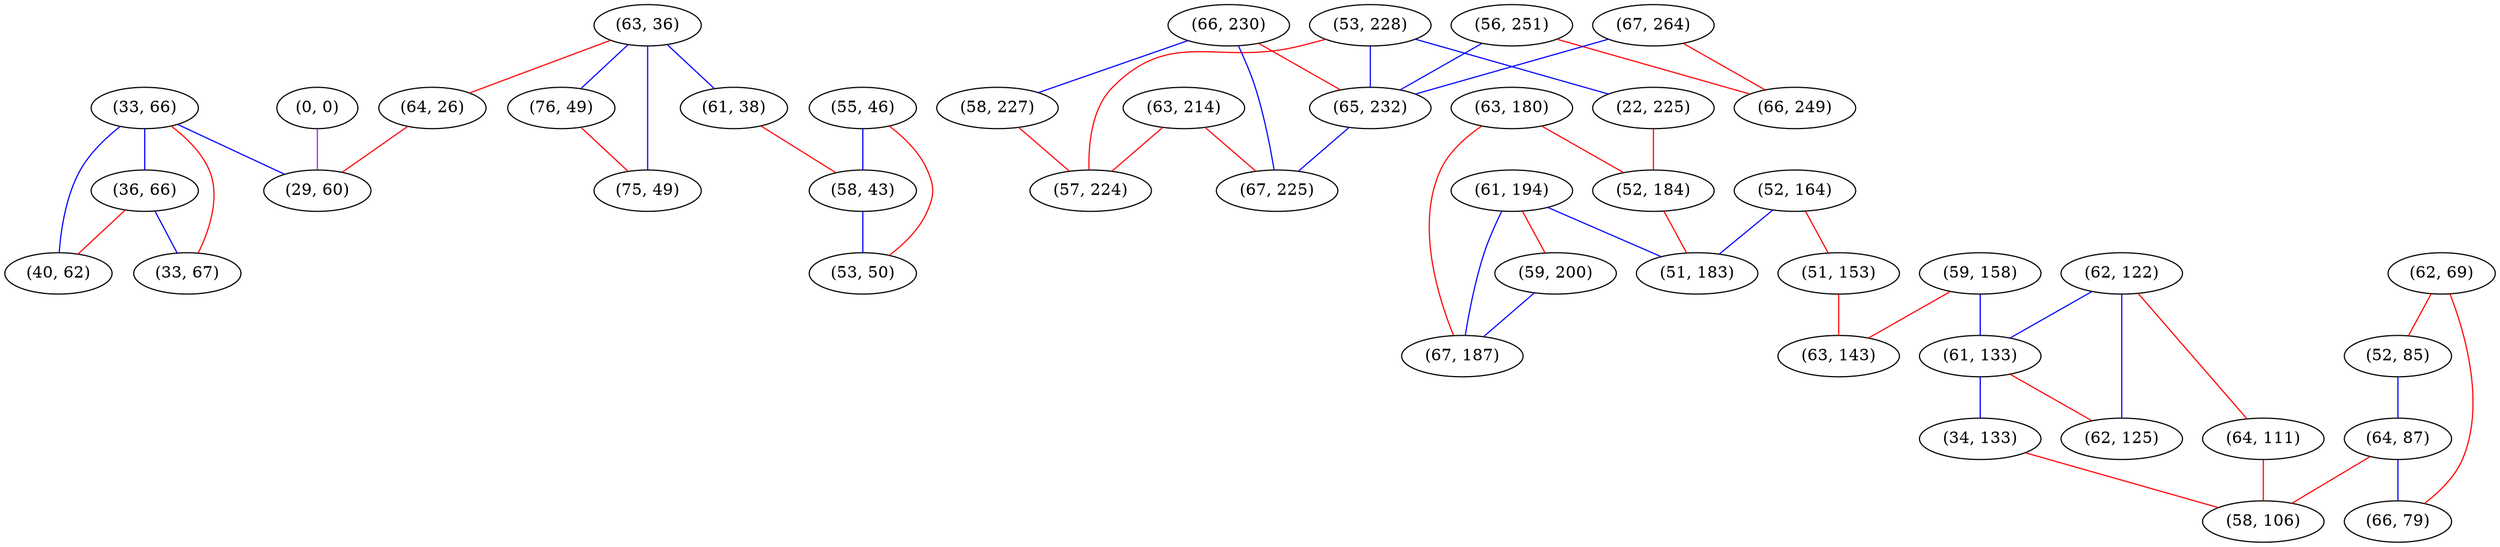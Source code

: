 graph "" {
"(33, 66)";
"(63, 214)";
"(62, 122)";
"(59, 158)";
"(64, 111)";
"(63, 36)";
"(53, 228)";
"(0, 0)";
"(76, 49)";
"(62, 69)";
"(61, 133)";
"(61, 38)";
"(66, 230)";
"(64, 26)";
"(56, 251)";
"(58, 227)";
"(67, 264)";
"(52, 85)";
"(57, 224)";
"(61, 194)";
"(63, 180)";
"(36, 66)";
"(34, 133)";
"(52, 164)";
"(75, 49)";
"(65, 232)";
"(67, 225)";
"(62, 125)";
"(40, 62)";
"(55, 46)";
"(51, 153)";
"(58, 43)";
"(66, 249)";
"(59, 200)";
"(22, 225)";
"(53, 50)";
"(67, 187)";
"(64, 87)";
"(29, 60)";
"(33, 67)";
"(52, 184)";
"(63, 143)";
"(58, 106)";
"(66, 79)";
"(51, 183)";
"(33, 66)" -- "(36, 66)"  [color=blue, key=0, weight=3];
"(33, 66)" -- "(29, 60)"  [color=blue, key=0, weight=3];
"(33, 66)" -- "(33, 67)"  [color=red, key=0, weight=1];
"(33, 66)" -- "(40, 62)"  [color=blue, key=0, weight=3];
"(63, 214)" -- "(57, 224)"  [color=red, key=0, weight=1];
"(63, 214)" -- "(67, 225)"  [color=red, key=0, weight=1];
"(62, 122)" -- "(62, 125)"  [color=blue, key=0, weight=3];
"(62, 122)" -- "(64, 111)"  [color=red, key=0, weight=1];
"(62, 122)" -- "(61, 133)"  [color=blue, key=0, weight=3];
"(59, 158)" -- "(63, 143)"  [color=red, key=0, weight=1];
"(59, 158)" -- "(61, 133)"  [color=blue, key=0, weight=3];
"(64, 111)" -- "(58, 106)"  [color=red, key=0, weight=1];
"(63, 36)" -- "(61, 38)"  [color=blue, key=0, weight=3];
"(63, 36)" -- "(75, 49)"  [color=blue, key=0, weight=3];
"(63, 36)" -- "(76, 49)"  [color=blue, key=0, weight=3];
"(63, 36)" -- "(64, 26)"  [color=red, key=0, weight=1];
"(53, 228)" -- "(65, 232)"  [color=blue, key=0, weight=3];
"(53, 228)" -- "(57, 224)"  [color=red, key=0, weight=1];
"(53, 228)" -- "(22, 225)"  [color=blue, key=0, weight=3];
"(0, 0)" -- "(29, 60)"  [color=purple, key=0, weight=4];
"(76, 49)" -- "(75, 49)"  [color=red, key=0, weight=1];
"(62, 69)" -- "(52, 85)"  [color=red, key=0, weight=1];
"(62, 69)" -- "(66, 79)"  [color=red, key=0, weight=1];
"(61, 133)" -- "(34, 133)"  [color=blue, key=0, weight=3];
"(61, 133)" -- "(62, 125)"  [color=red, key=0, weight=1];
"(61, 38)" -- "(58, 43)"  [color=red, key=0, weight=1];
"(66, 230)" -- "(65, 232)"  [color=red, key=0, weight=1];
"(66, 230)" -- "(67, 225)"  [color=blue, key=0, weight=3];
"(66, 230)" -- "(58, 227)"  [color=blue, key=0, weight=3];
"(64, 26)" -- "(29, 60)"  [color=red, key=0, weight=1];
"(56, 251)" -- "(65, 232)"  [color=blue, key=0, weight=3];
"(56, 251)" -- "(66, 249)"  [color=red, key=0, weight=1];
"(58, 227)" -- "(57, 224)"  [color=red, key=0, weight=1];
"(67, 264)" -- "(65, 232)"  [color=blue, key=0, weight=3];
"(67, 264)" -- "(66, 249)"  [color=red, key=0, weight=1];
"(52, 85)" -- "(64, 87)"  [color=blue, key=0, weight=3];
"(61, 194)" -- "(59, 200)"  [color=red, key=0, weight=1];
"(61, 194)" -- "(51, 183)"  [color=blue, key=0, weight=3];
"(61, 194)" -- "(67, 187)"  [color=blue, key=0, weight=3];
"(63, 180)" -- "(67, 187)"  [color=red, key=0, weight=1];
"(63, 180)" -- "(52, 184)"  [color=red, key=0, weight=1];
"(36, 66)" -- "(40, 62)"  [color=red, key=0, weight=1];
"(36, 66)" -- "(33, 67)"  [color=blue, key=0, weight=3];
"(34, 133)" -- "(58, 106)"  [color=red, key=0, weight=1];
"(52, 164)" -- "(51, 183)"  [color=blue, key=0, weight=3];
"(52, 164)" -- "(51, 153)"  [color=red, key=0, weight=1];
"(65, 232)" -- "(67, 225)"  [color=blue, key=0, weight=3];
"(55, 46)" -- "(58, 43)"  [color=blue, key=0, weight=3];
"(55, 46)" -- "(53, 50)"  [color=red, key=0, weight=1];
"(51, 153)" -- "(63, 143)"  [color=red, key=0, weight=1];
"(58, 43)" -- "(53, 50)"  [color=blue, key=0, weight=3];
"(59, 200)" -- "(67, 187)"  [color=blue, key=0, weight=3];
"(22, 225)" -- "(52, 184)"  [color=red, key=0, weight=1];
"(64, 87)" -- "(66, 79)"  [color=blue, key=0, weight=3];
"(64, 87)" -- "(58, 106)"  [color=red, key=0, weight=1];
"(52, 184)" -- "(51, 183)"  [color=red, key=0, weight=1];
}
